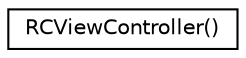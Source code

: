 digraph G
{
  edge [fontname="Helvetica",fontsize="10",labelfontname="Helvetica",labelfontsize="10"];
  node [fontname="Helvetica",fontsize="10",shape=record];
  rankdir="LR";
  Node1 [label="RCViewController()",height=0.2,width=0.4,color="black", fillcolor="white", style="filled",URL="$interface_r_c_view_controller_07_08.html"];
}

